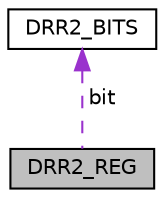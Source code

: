 digraph "DRR2_REG"
{
  edge [fontname="Helvetica",fontsize="10",labelfontname="Helvetica",labelfontsize="10"];
  node [fontname="Helvetica",fontsize="10",shape=record];
  Node1 [label="DRR2_REG",height=0.2,width=0.4,color="black", fillcolor="grey75", style="filled", fontcolor="black"];
  Node2 -> Node1 [dir="back",color="darkorchid3",fontsize="10",style="dashed",label=" bit" ,fontname="Helvetica"];
  Node2 [label="DRR2_BITS",height=0.2,width=0.4,color="black", fillcolor="white", style="filled",URL="$struct_d_r_r2___b_i_t_s.html"];
}
